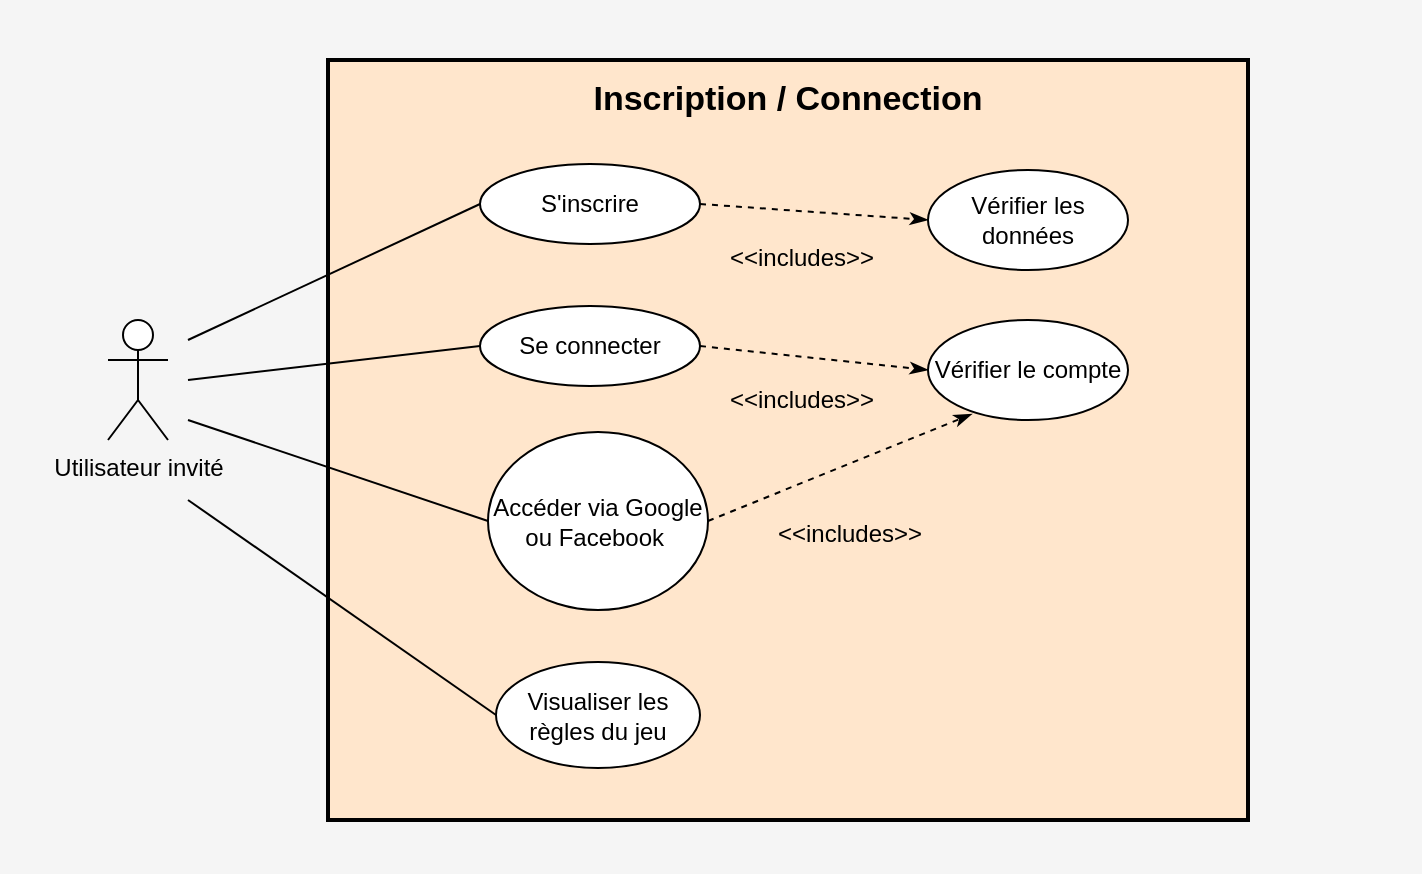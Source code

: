 <mxfile version="14.0.4" type="google"><diagram id="CXvb_1D0835NQbNmv-AB" name="Page-1"><mxGraphModel dx="1248" dy="706" grid="0" gridSize="10" guides="1" tooltips="1" connect="1" arrows="1" fold="1" page="1" pageScale="1" pageWidth="850" pageHeight="1100" math="0" shadow="0"><root><mxCell id="0"/><mxCell id="1" parent="0"/><mxCell id="qmsUECV-ZTsGFKQghHjt-14" value="" style="rounded=0;whiteSpace=wrap;html=1;strokeWidth=2;fillColor=#f5f5f5;fontColor=#333333;strokeColor=none;" parent="1" vertex="1"><mxGeometry x="56" y="40" width="711" height="437" as="geometry"/></mxCell><mxCell id="ptUfZ5Dw1IDZZmSgyHsq-1" value="" style="verticalLabelPosition=bottom;verticalAlign=top;html=1;shape=mxgraph.basic.rect;fillColor2=none;strokeWidth=2;size=20;indent=5;fillColor=#ffe6cc;" parent="1" vertex="1"><mxGeometry x="220" y="70" width="460" height="380" as="geometry"/></mxCell><mxCell id="ptUfZ5Dw1IDZZmSgyHsq-7" style="edgeStyle=none;rounded=0;orthogonalLoop=1;jettySize=auto;html=1;exitX=0;exitY=0.5;exitDx=0;exitDy=0;endArrow=none;endFill=0;" parent="1" source="ptUfZ5Dw1IDZZmSgyHsq-2" edge="1"><mxGeometry relative="1" as="geometry"><mxPoint x="150" y="210" as="targetPoint"/></mxGeometry></mxCell><mxCell id="ptUfZ5Dw1IDZZmSgyHsq-2" value="&lt;div&gt;S'inscrire&lt;/div&gt;" style="ellipse;whiteSpace=wrap;html=1;" parent="1" vertex="1"><mxGeometry x="296" y="122" width="110" height="40" as="geometry"/></mxCell><mxCell id="ptUfZ5Dw1IDZZmSgyHsq-8" style="edgeStyle=none;rounded=0;orthogonalLoop=1;jettySize=auto;html=1;exitX=0;exitY=0.5;exitDx=0;exitDy=0;endArrow=none;endFill=0;" parent="1" source="ptUfZ5Dw1IDZZmSgyHsq-3" edge="1"><mxGeometry relative="1" as="geometry"><mxPoint x="150" y="230" as="targetPoint"/></mxGeometry></mxCell><mxCell id="ptUfZ5Dw1IDZZmSgyHsq-3" value="&lt;div&gt;Se connecter&lt;/div&gt;" style="ellipse;whiteSpace=wrap;html=1;" parent="1" vertex="1"><mxGeometry x="296" y="193" width="110" height="40" as="geometry"/></mxCell><mxCell id="ptUfZ5Dw1IDZZmSgyHsq-9" style="rounded=0;orthogonalLoop=1;jettySize=auto;html=1;exitX=0;exitY=0.5;exitDx=0;exitDy=0;endArrow=none;endFill=0;" parent="1" source="ptUfZ5Dw1IDZZmSgyHsq-4" edge="1"><mxGeometry relative="1" as="geometry"><mxPoint x="150" y="250" as="targetPoint"/></mxGeometry></mxCell><mxCell id="ptUfZ5Dw1IDZZmSgyHsq-4" value="Accéder via Google ou Facebook&amp;nbsp;" style="ellipse;whiteSpace=wrap;html=1;" parent="1" vertex="1"><mxGeometry x="300" y="256" width="110" height="89" as="geometry"/></mxCell><mxCell id="ptUfZ5Dw1IDZZmSgyHsq-5" value="Utilisateur invité" style="shape=umlActor;verticalLabelPosition=bottom;verticalAlign=top;html=1;" parent="1" vertex="1"><mxGeometry x="110" y="200" width="30" height="60" as="geometry"/></mxCell><mxCell id="ptUfZ5Dw1IDZZmSgyHsq-11" value="Vérifier les données" style="ellipse;whiteSpace=wrap;html=1;" parent="1" vertex="1"><mxGeometry x="520" y="125" width="100" height="50" as="geometry"/></mxCell><mxCell id="ptUfZ5Dw1IDZZmSgyHsq-12" value="Vérifier le compte" style="ellipse;whiteSpace=wrap;html=1;" parent="1" vertex="1"><mxGeometry x="520" y="200" width="100" height="50" as="geometry"/></mxCell><mxCell id="ptUfZ5Dw1IDZZmSgyHsq-13" value="&lt;b&gt;Inscription / Connection&lt;/b&gt;" style="text;html=1;strokeColor=none;fillColor=none;align=center;verticalAlign=middle;whiteSpace=wrap;rounded=0;fontSize=17;" parent="1" vertex="1"><mxGeometry x="240" y="80" width="420" height="20" as="geometry"/></mxCell><mxCell id="ptUfZ5Dw1IDZZmSgyHsq-14" value="" style="endArrow=classicThin;dashed=1;html=1;strokeColor=#000000;fontSize=17;entryX=0;entryY=0.5;entryDx=0;entryDy=0;exitX=1;exitY=0.5;exitDx=0;exitDy=0;endFill=1;" parent="1" source="ptUfZ5Dw1IDZZmSgyHsq-2" target="ptUfZ5Dw1IDZZmSgyHsq-11" edge="1"><mxGeometry width="50" height="50" relative="1" as="geometry"><mxPoint x="400" y="330" as="sourcePoint"/><mxPoint x="450" y="280" as="targetPoint"/></mxGeometry></mxCell><mxCell id="ptUfZ5Dw1IDZZmSgyHsq-15" value="" style="endArrow=classicThin;dashed=1;html=1;strokeColor=#000000;fontSize=17;entryX=0;entryY=0.5;entryDx=0;entryDy=0;exitX=1;exitY=0.5;exitDx=0;exitDy=0;endFill=1;" parent="1" source="ptUfZ5Dw1IDZZmSgyHsq-3" target="ptUfZ5Dw1IDZZmSgyHsq-12" edge="1"><mxGeometry width="50" height="50" relative="1" as="geometry"><mxPoint x="410" y="150" as="sourcePoint"/><mxPoint x="495" y="150" as="targetPoint"/></mxGeometry></mxCell><mxCell id="qmsUECV-ZTsGFKQghHjt-1" value="Visualiser les règles du jeu" style="ellipse;whiteSpace=wrap;html=1;" parent="1" vertex="1"><mxGeometry x="304" y="371" width="102" height="53" as="geometry"/></mxCell><mxCell id="qmsUECV-ZTsGFKQghHjt-3" style="rounded=0;orthogonalLoop=1;jettySize=auto;html=1;exitX=0;exitY=0.5;exitDx=0;exitDy=0;endArrow=none;endFill=0;" parent="1" source="qmsUECV-ZTsGFKQghHjt-1" edge="1"><mxGeometry relative="1" as="geometry"><mxPoint x="150" y="290" as="targetPoint"/><mxPoint x="310" y="320" as="sourcePoint"/></mxGeometry></mxCell><mxCell id="qmsUECV-ZTsGFKQghHjt-5" value="" style="endArrow=classicThin;dashed=1;html=1;strokeColor=#000000;fontSize=17;entryX=0.22;entryY=0.94;entryDx=0;entryDy=0;exitX=1;exitY=0.5;exitDx=0;exitDy=0;endFill=1;entryPerimeter=0;" parent="1" source="ptUfZ5Dw1IDZZmSgyHsq-4" target="ptUfZ5Dw1IDZZmSgyHsq-12" edge="1"><mxGeometry width="50" height="50" relative="1" as="geometry"><mxPoint x="420" y="240" as="sourcePoint"/><mxPoint x="505" y="240" as="targetPoint"/></mxGeometry></mxCell><mxCell id="qmsUECV-ZTsGFKQghHjt-8" value="&amp;lt;&amp;lt;includes&amp;gt;&amp;gt;" style="text;html=1;strokeColor=none;fillColor=none;align=center;verticalAlign=middle;whiteSpace=wrap;rounded=0;" parent="1" vertex="1"><mxGeometry x="437" y="159" width="40" height="20" as="geometry"/></mxCell><mxCell id="qmsUECV-ZTsGFKQghHjt-9" value="&amp;lt;&amp;lt;includes&amp;gt;&amp;gt;" style="text;html=1;strokeColor=none;fillColor=none;align=center;verticalAlign=middle;whiteSpace=wrap;rounded=0;" parent="1" vertex="1"><mxGeometry x="437" y="230" width="40" height="20" as="geometry"/></mxCell><mxCell id="qmsUECV-ZTsGFKQghHjt-10" value="&amp;lt;&amp;lt;includes&amp;gt;&amp;gt;" style="text;html=1;strokeColor=none;fillColor=none;align=center;verticalAlign=middle;whiteSpace=wrap;rounded=0;" parent="1" vertex="1"><mxGeometry x="461" y="297" width="40" height="20" as="geometry"/></mxCell></root></mxGraphModel></diagram></mxfile>